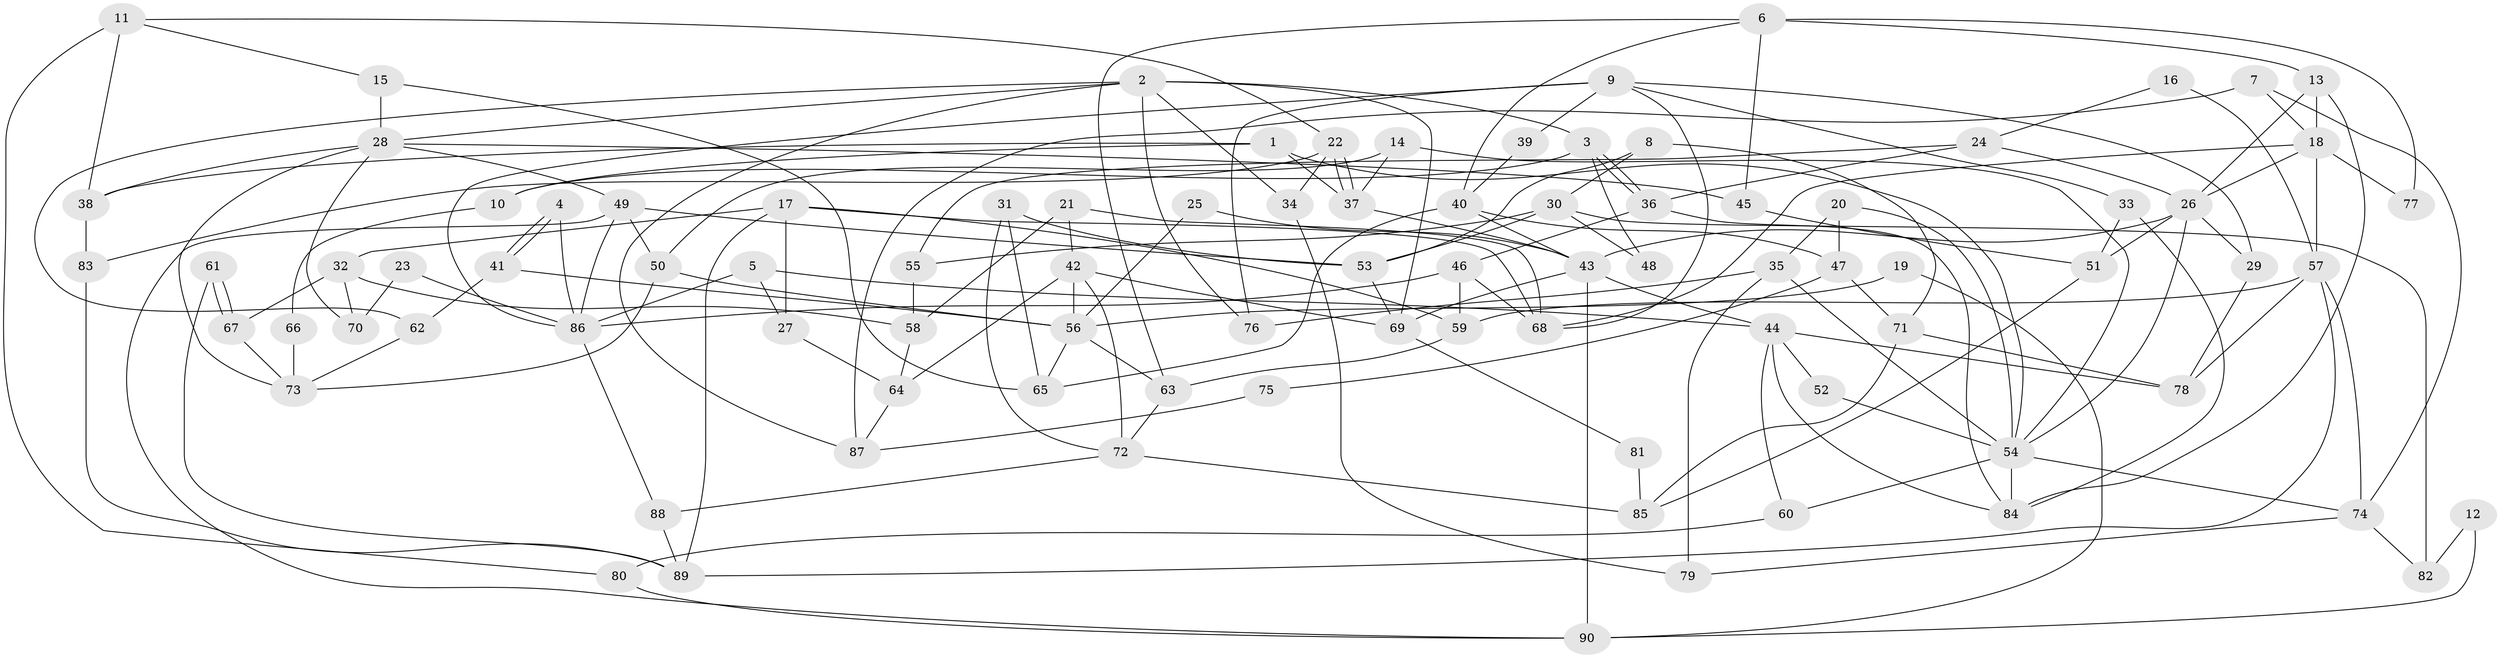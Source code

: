 // Generated by graph-tools (version 1.1) at 2025/15/03/09/25 04:15:10]
// undirected, 90 vertices, 180 edges
graph export_dot {
graph [start="1"]
  node [color=gray90,style=filled];
  1;
  2;
  3;
  4;
  5;
  6;
  7;
  8;
  9;
  10;
  11;
  12;
  13;
  14;
  15;
  16;
  17;
  18;
  19;
  20;
  21;
  22;
  23;
  24;
  25;
  26;
  27;
  28;
  29;
  30;
  31;
  32;
  33;
  34;
  35;
  36;
  37;
  38;
  39;
  40;
  41;
  42;
  43;
  44;
  45;
  46;
  47;
  48;
  49;
  50;
  51;
  52;
  53;
  54;
  55;
  56;
  57;
  58;
  59;
  60;
  61;
  62;
  63;
  64;
  65;
  66;
  67;
  68;
  69;
  70;
  71;
  72;
  73;
  74;
  75;
  76;
  77;
  78;
  79;
  80;
  81;
  82;
  83;
  84;
  85;
  86;
  87;
  88;
  89;
  90;
  1 -- 54;
  1 -- 37;
  1 -- 10;
  1 -- 38;
  2 -- 28;
  2 -- 34;
  2 -- 3;
  2 -- 62;
  2 -- 69;
  2 -- 76;
  2 -- 87;
  3 -- 36;
  3 -- 36;
  3 -- 10;
  3 -- 48;
  4 -- 41;
  4 -- 41;
  4 -- 86;
  5 -- 86;
  5 -- 44;
  5 -- 27;
  6 -- 40;
  6 -- 45;
  6 -- 13;
  6 -- 63;
  6 -- 77;
  7 -- 18;
  7 -- 87;
  7 -- 74;
  8 -- 30;
  8 -- 53;
  8 -- 71;
  9 -- 33;
  9 -- 86;
  9 -- 29;
  9 -- 39;
  9 -- 68;
  9 -- 76;
  10 -- 66;
  11 -- 38;
  11 -- 22;
  11 -- 15;
  11 -- 80;
  12 -- 90;
  12 -- 82;
  13 -- 18;
  13 -- 26;
  13 -- 84;
  14 -- 37;
  14 -- 54;
  14 -- 50;
  15 -- 28;
  15 -- 65;
  16 -- 57;
  16 -- 24;
  17 -- 59;
  17 -- 68;
  17 -- 27;
  17 -- 32;
  17 -- 89;
  18 -- 57;
  18 -- 26;
  18 -- 68;
  18 -- 77;
  19 -- 56;
  19 -- 90;
  20 -- 54;
  20 -- 35;
  20 -- 47;
  21 -- 68;
  21 -- 42;
  21 -- 58;
  22 -- 37;
  22 -- 37;
  22 -- 83;
  22 -- 34;
  23 -- 86;
  23 -- 70;
  24 -- 36;
  24 -- 26;
  24 -- 55;
  25 -- 56;
  25 -- 43;
  26 -- 29;
  26 -- 43;
  26 -- 51;
  26 -- 54;
  27 -- 64;
  28 -- 49;
  28 -- 73;
  28 -- 38;
  28 -- 45;
  28 -- 70;
  29 -- 78;
  30 -- 55;
  30 -- 53;
  30 -- 48;
  30 -- 82;
  31 -- 53;
  31 -- 65;
  31 -- 72;
  32 -- 58;
  32 -- 67;
  32 -- 70;
  33 -- 51;
  33 -- 84;
  34 -- 79;
  35 -- 54;
  35 -- 76;
  35 -- 79;
  36 -- 46;
  36 -- 84;
  37 -- 43;
  38 -- 83;
  39 -- 40;
  40 -- 47;
  40 -- 65;
  40 -- 43;
  41 -- 56;
  41 -- 62;
  42 -- 72;
  42 -- 69;
  42 -- 56;
  42 -- 64;
  43 -- 44;
  43 -- 69;
  43 -- 90;
  44 -- 84;
  44 -- 52;
  44 -- 60;
  44 -- 78;
  45 -- 51;
  46 -- 86;
  46 -- 68;
  46 -- 59;
  47 -- 71;
  47 -- 75;
  49 -- 90;
  49 -- 50;
  49 -- 53;
  49 -- 86;
  50 -- 73;
  50 -- 56;
  51 -- 85;
  52 -- 54;
  53 -- 69;
  54 -- 84;
  54 -- 60;
  54 -- 74;
  55 -- 58;
  56 -- 63;
  56 -- 65;
  57 -- 59;
  57 -- 74;
  57 -- 78;
  57 -- 89;
  58 -- 64;
  59 -- 63;
  60 -- 80;
  61 -- 89;
  61 -- 67;
  61 -- 67;
  62 -- 73;
  63 -- 72;
  64 -- 87;
  66 -- 73;
  67 -- 73;
  69 -- 81;
  71 -- 78;
  71 -- 85;
  72 -- 85;
  72 -- 88;
  74 -- 79;
  74 -- 82;
  75 -- 87;
  80 -- 90;
  81 -- 85;
  83 -- 89;
  86 -- 88;
  88 -- 89;
}
